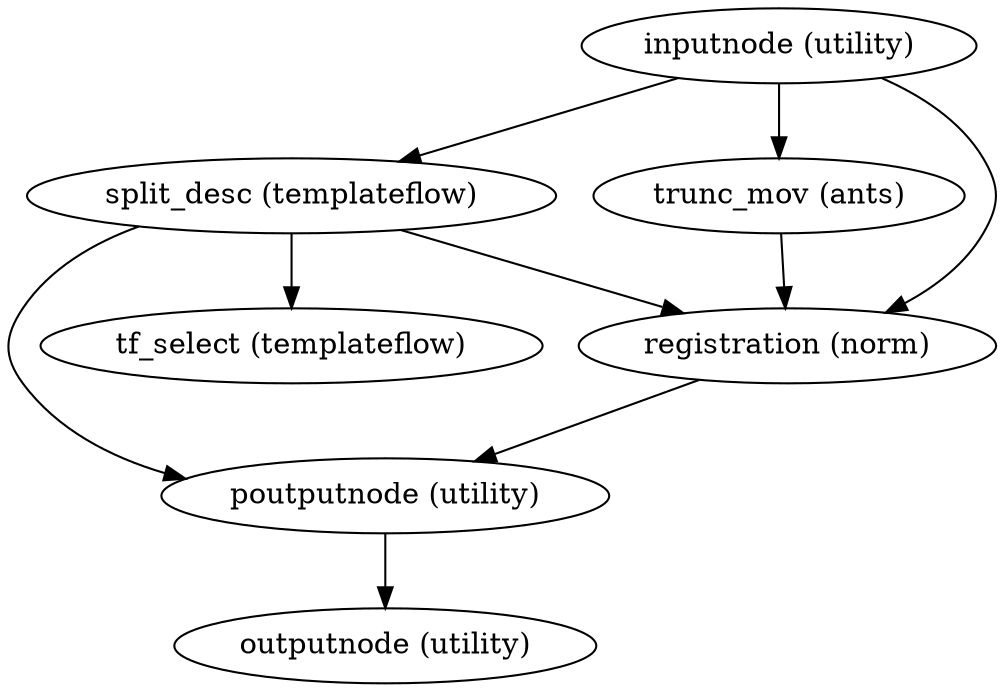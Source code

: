 strict digraph  {
"poutputnode (utility)";
"outputnode (utility)";
"inputnode (utility)";
"split_desc (templateflow)";
"trunc_mov (ants)";
"registration (norm)";
"tf_select (templateflow)";
"poutputnode (utility)" -> "outputnode (utility)";
"inputnode (utility)" -> "split_desc (templateflow)";
"inputnode (utility)" -> "trunc_mov (ants)";
"inputnode (utility)" -> "registration (norm)";
"split_desc (templateflow)" -> "tf_select (templateflow)";
"split_desc (templateflow)" -> "registration (norm)";
"split_desc (templateflow)" -> "poutputnode (utility)";
"trunc_mov (ants)" -> "registration (norm)";
"registration (norm)" -> "poutputnode (utility)";
}
